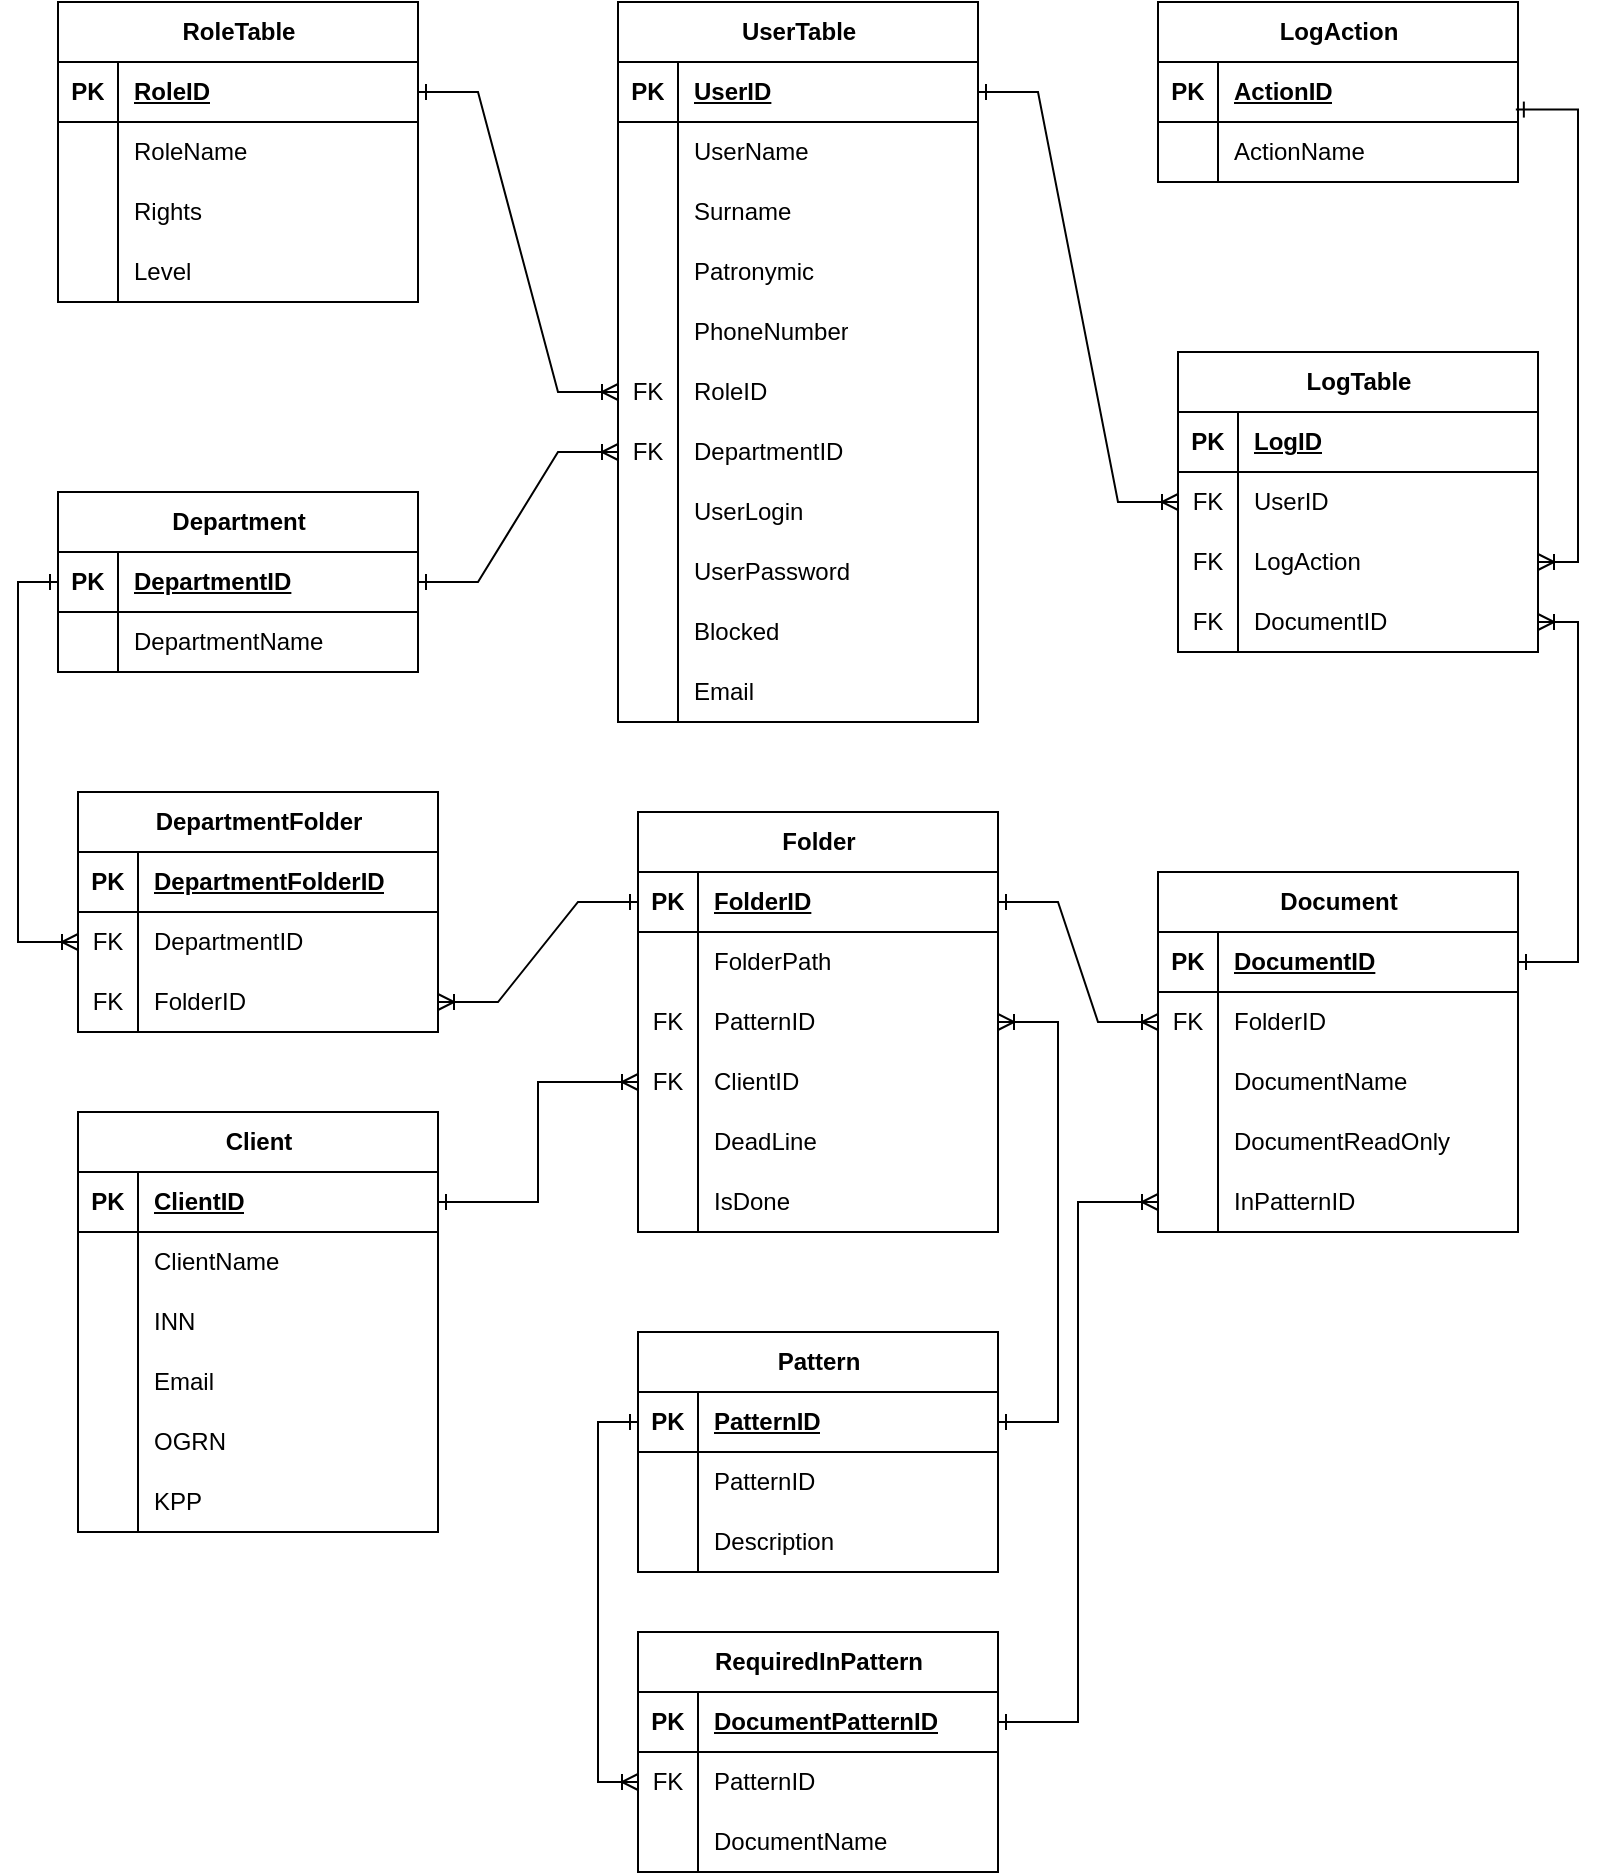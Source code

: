 <mxfile version="27.1.3">
  <diagram id="R2lEEEUBdFMjLlhIrx00" name="Page-1">
    <mxGraphModel dx="1426" dy="751" grid="1" gridSize="10" guides="1" tooltips="1" connect="1" arrows="1" fold="1" page="1" pageScale="1" pageWidth="850" pageHeight="1100" math="0" shadow="0" extFonts="Permanent Marker^https://fonts.googleapis.com/css?family=Permanent+Marker">
      <root>
        <mxCell id="0" />
        <mxCell id="1" parent="0" />
        <mxCell id="W2FB_VLiTcJTFJ5X6E1n-1" value="Client" style="shape=table;startSize=30;container=1;collapsible=1;childLayout=tableLayout;fixedRows=1;rowLines=0;fontStyle=1;align=center;resizeLast=1;html=1;" parent="1" vertex="1">
          <mxGeometry x="60" y="700" width="180" height="210" as="geometry" />
        </mxCell>
        <mxCell id="W2FB_VLiTcJTFJ5X6E1n-2" value="" style="shape=tableRow;horizontal=0;startSize=0;swimlaneHead=0;swimlaneBody=0;fillColor=none;collapsible=0;dropTarget=0;points=[[0,0.5],[1,0.5]];portConstraint=eastwest;top=0;left=0;right=0;bottom=1;" parent="W2FB_VLiTcJTFJ5X6E1n-1" vertex="1">
          <mxGeometry y="30" width="180" height="30" as="geometry" />
        </mxCell>
        <mxCell id="W2FB_VLiTcJTFJ5X6E1n-3" value="PK" style="shape=partialRectangle;connectable=0;fillColor=none;top=0;left=0;bottom=0;right=0;fontStyle=1;overflow=hidden;whiteSpace=wrap;html=1;" parent="W2FB_VLiTcJTFJ5X6E1n-2" vertex="1">
          <mxGeometry width="30" height="30" as="geometry">
            <mxRectangle width="30" height="30" as="alternateBounds" />
          </mxGeometry>
        </mxCell>
        <mxCell id="W2FB_VLiTcJTFJ5X6E1n-4" value="ClientID" style="shape=partialRectangle;connectable=0;fillColor=none;top=0;left=0;bottom=0;right=0;align=left;spacingLeft=6;fontStyle=5;overflow=hidden;whiteSpace=wrap;html=1;" parent="W2FB_VLiTcJTFJ5X6E1n-2" vertex="1">
          <mxGeometry x="30" width="150" height="30" as="geometry">
            <mxRectangle width="150" height="30" as="alternateBounds" />
          </mxGeometry>
        </mxCell>
        <mxCell id="W2FB_VLiTcJTFJ5X6E1n-5" value="" style="shape=tableRow;horizontal=0;startSize=0;swimlaneHead=0;swimlaneBody=0;fillColor=none;collapsible=0;dropTarget=0;points=[[0,0.5],[1,0.5]];portConstraint=eastwest;top=0;left=0;right=0;bottom=0;" parent="W2FB_VLiTcJTFJ5X6E1n-1" vertex="1">
          <mxGeometry y="60" width="180" height="30" as="geometry" />
        </mxCell>
        <mxCell id="W2FB_VLiTcJTFJ5X6E1n-6" value="" style="shape=partialRectangle;connectable=0;fillColor=none;top=0;left=0;bottom=0;right=0;editable=1;overflow=hidden;whiteSpace=wrap;html=1;" parent="W2FB_VLiTcJTFJ5X6E1n-5" vertex="1">
          <mxGeometry width="30" height="30" as="geometry">
            <mxRectangle width="30" height="30" as="alternateBounds" />
          </mxGeometry>
        </mxCell>
        <mxCell id="W2FB_VLiTcJTFJ5X6E1n-7" value="ClientName" style="shape=partialRectangle;connectable=0;fillColor=none;top=0;left=0;bottom=0;right=0;align=left;spacingLeft=6;overflow=hidden;whiteSpace=wrap;html=1;" parent="W2FB_VLiTcJTFJ5X6E1n-5" vertex="1">
          <mxGeometry x="30" width="150" height="30" as="geometry">
            <mxRectangle width="150" height="30" as="alternateBounds" />
          </mxGeometry>
        </mxCell>
        <mxCell id="W2FB_VLiTcJTFJ5X6E1n-8" value="" style="shape=tableRow;horizontal=0;startSize=0;swimlaneHead=0;swimlaneBody=0;fillColor=none;collapsible=0;dropTarget=0;points=[[0,0.5],[1,0.5]];portConstraint=eastwest;top=0;left=0;right=0;bottom=0;" parent="W2FB_VLiTcJTFJ5X6E1n-1" vertex="1">
          <mxGeometry y="90" width="180" height="30" as="geometry" />
        </mxCell>
        <mxCell id="W2FB_VLiTcJTFJ5X6E1n-9" value="" style="shape=partialRectangle;connectable=0;fillColor=none;top=0;left=0;bottom=0;right=0;editable=1;overflow=hidden;whiteSpace=wrap;html=1;" parent="W2FB_VLiTcJTFJ5X6E1n-8" vertex="1">
          <mxGeometry width="30" height="30" as="geometry">
            <mxRectangle width="30" height="30" as="alternateBounds" />
          </mxGeometry>
        </mxCell>
        <mxCell id="W2FB_VLiTcJTFJ5X6E1n-10" value="INN" style="shape=partialRectangle;connectable=0;fillColor=none;top=0;left=0;bottom=0;right=0;align=left;spacingLeft=6;overflow=hidden;whiteSpace=wrap;html=1;" parent="W2FB_VLiTcJTFJ5X6E1n-8" vertex="1">
          <mxGeometry x="30" width="150" height="30" as="geometry">
            <mxRectangle width="150" height="30" as="alternateBounds" />
          </mxGeometry>
        </mxCell>
        <mxCell id="W2FB_VLiTcJTFJ5X6E1n-11" value="" style="shape=tableRow;horizontal=0;startSize=0;swimlaneHead=0;swimlaneBody=0;fillColor=none;collapsible=0;dropTarget=0;points=[[0,0.5],[1,0.5]];portConstraint=eastwest;top=0;left=0;right=0;bottom=0;" parent="W2FB_VLiTcJTFJ5X6E1n-1" vertex="1">
          <mxGeometry y="120" width="180" height="30" as="geometry" />
        </mxCell>
        <mxCell id="W2FB_VLiTcJTFJ5X6E1n-12" value="" style="shape=partialRectangle;connectable=0;fillColor=none;top=0;left=0;bottom=0;right=0;editable=1;overflow=hidden;whiteSpace=wrap;html=1;" parent="W2FB_VLiTcJTFJ5X6E1n-11" vertex="1">
          <mxGeometry width="30" height="30" as="geometry">
            <mxRectangle width="30" height="30" as="alternateBounds" />
          </mxGeometry>
        </mxCell>
        <mxCell id="W2FB_VLiTcJTFJ5X6E1n-13" value="Email" style="shape=partialRectangle;connectable=0;fillColor=none;top=0;left=0;bottom=0;right=0;align=left;spacingLeft=6;overflow=hidden;whiteSpace=wrap;html=1;" parent="W2FB_VLiTcJTFJ5X6E1n-11" vertex="1">
          <mxGeometry x="30" width="150" height="30" as="geometry">
            <mxRectangle width="150" height="30" as="alternateBounds" />
          </mxGeometry>
        </mxCell>
        <mxCell id="W2FB_VLiTcJTFJ5X6E1n-147" style="shape=tableRow;horizontal=0;startSize=0;swimlaneHead=0;swimlaneBody=0;fillColor=none;collapsible=0;dropTarget=0;points=[[0,0.5],[1,0.5]];portConstraint=eastwest;top=0;left=0;right=0;bottom=0;" parent="W2FB_VLiTcJTFJ5X6E1n-1" vertex="1">
          <mxGeometry y="150" width="180" height="30" as="geometry" />
        </mxCell>
        <mxCell id="W2FB_VLiTcJTFJ5X6E1n-148" style="shape=partialRectangle;connectable=0;fillColor=none;top=0;left=0;bottom=0;right=0;editable=1;overflow=hidden;whiteSpace=wrap;html=1;" parent="W2FB_VLiTcJTFJ5X6E1n-147" vertex="1">
          <mxGeometry width="30" height="30" as="geometry">
            <mxRectangle width="30" height="30" as="alternateBounds" />
          </mxGeometry>
        </mxCell>
        <mxCell id="W2FB_VLiTcJTFJ5X6E1n-149" value="OGRN" style="shape=partialRectangle;connectable=0;fillColor=none;top=0;left=0;bottom=0;right=0;align=left;spacingLeft=6;overflow=hidden;whiteSpace=wrap;html=1;" parent="W2FB_VLiTcJTFJ5X6E1n-147" vertex="1">
          <mxGeometry x="30" width="150" height="30" as="geometry">
            <mxRectangle width="150" height="30" as="alternateBounds" />
          </mxGeometry>
        </mxCell>
        <mxCell id="W2FB_VLiTcJTFJ5X6E1n-150" style="shape=tableRow;horizontal=0;startSize=0;swimlaneHead=0;swimlaneBody=0;fillColor=none;collapsible=0;dropTarget=0;points=[[0,0.5],[1,0.5]];portConstraint=eastwest;top=0;left=0;right=0;bottom=0;" parent="W2FB_VLiTcJTFJ5X6E1n-1" vertex="1">
          <mxGeometry y="180" width="180" height="30" as="geometry" />
        </mxCell>
        <mxCell id="W2FB_VLiTcJTFJ5X6E1n-151" style="shape=partialRectangle;connectable=0;fillColor=none;top=0;left=0;bottom=0;right=0;editable=1;overflow=hidden;whiteSpace=wrap;html=1;" parent="W2FB_VLiTcJTFJ5X6E1n-150" vertex="1">
          <mxGeometry width="30" height="30" as="geometry">
            <mxRectangle width="30" height="30" as="alternateBounds" />
          </mxGeometry>
        </mxCell>
        <mxCell id="W2FB_VLiTcJTFJ5X6E1n-152" value="KPP" style="shape=partialRectangle;connectable=0;fillColor=none;top=0;left=0;bottom=0;right=0;align=left;spacingLeft=6;overflow=hidden;whiteSpace=wrap;html=1;" parent="W2FB_VLiTcJTFJ5X6E1n-150" vertex="1">
          <mxGeometry x="30" width="150" height="30" as="geometry">
            <mxRectangle width="150" height="30" as="alternateBounds" />
          </mxGeometry>
        </mxCell>
        <mxCell id="W2FB_VLiTcJTFJ5X6E1n-14" value="UserTable" style="shape=table;startSize=30;container=1;collapsible=1;childLayout=tableLayout;fixedRows=1;rowLines=0;fontStyle=1;align=center;resizeLast=1;html=1;" parent="1" vertex="1">
          <mxGeometry x="330" y="145" width="180" height="360" as="geometry" />
        </mxCell>
        <mxCell id="W2FB_VLiTcJTFJ5X6E1n-15" value="" style="shape=tableRow;horizontal=0;startSize=0;swimlaneHead=0;swimlaneBody=0;fillColor=none;collapsible=0;dropTarget=0;points=[[0,0.5],[1,0.5]];portConstraint=eastwest;top=0;left=0;right=0;bottom=1;" parent="W2FB_VLiTcJTFJ5X6E1n-14" vertex="1">
          <mxGeometry y="30" width="180" height="30" as="geometry" />
        </mxCell>
        <mxCell id="W2FB_VLiTcJTFJ5X6E1n-16" value="PK" style="shape=partialRectangle;connectable=0;fillColor=none;top=0;left=0;bottom=0;right=0;fontStyle=1;overflow=hidden;whiteSpace=wrap;html=1;" parent="W2FB_VLiTcJTFJ5X6E1n-15" vertex="1">
          <mxGeometry width="30" height="30" as="geometry">
            <mxRectangle width="30" height="30" as="alternateBounds" />
          </mxGeometry>
        </mxCell>
        <mxCell id="W2FB_VLiTcJTFJ5X6E1n-17" value="UserID" style="shape=partialRectangle;connectable=0;fillColor=none;top=0;left=0;bottom=0;right=0;align=left;spacingLeft=6;fontStyle=5;overflow=hidden;whiteSpace=wrap;html=1;" parent="W2FB_VLiTcJTFJ5X6E1n-15" vertex="1">
          <mxGeometry x="30" width="150" height="30" as="geometry">
            <mxRectangle width="150" height="30" as="alternateBounds" />
          </mxGeometry>
        </mxCell>
        <mxCell id="W2FB_VLiTcJTFJ5X6E1n-18" value="" style="shape=tableRow;horizontal=0;startSize=0;swimlaneHead=0;swimlaneBody=0;fillColor=none;collapsible=0;dropTarget=0;points=[[0,0.5],[1,0.5]];portConstraint=eastwest;top=0;left=0;right=0;bottom=0;" parent="W2FB_VLiTcJTFJ5X6E1n-14" vertex="1">
          <mxGeometry y="60" width="180" height="30" as="geometry" />
        </mxCell>
        <mxCell id="W2FB_VLiTcJTFJ5X6E1n-19" value="" style="shape=partialRectangle;connectable=0;fillColor=none;top=0;left=0;bottom=0;right=0;editable=1;overflow=hidden;whiteSpace=wrap;html=1;" parent="W2FB_VLiTcJTFJ5X6E1n-18" vertex="1">
          <mxGeometry width="30" height="30" as="geometry">
            <mxRectangle width="30" height="30" as="alternateBounds" />
          </mxGeometry>
        </mxCell>
        <mxCell id="W2FB_VLiTcJTFJ5X6E1n-20" value="UserName" style="shape=partialRectangle;connectable=0;fillColor=none;top=0;left=0;bottom=0;right=0;align=left;spacingLeft=6;overflow=hidden;whiteSpace=wrap;html=1;" parent="W2FB_VLiTcJTFJ5X6E1n-18" vertex="1">
          <mxGeometry x="30" width="150" height="30" as="geometry">
            <mxRectangle width="150" height="30" as="alternateBounds" />
          </mxGeometry>
        </mxCell>
        <mxCell id="W2FB_VLiTcJTFJ5X6E1n-21" value="" style="shape=tableRow;horizontal=0;startSize=0;swimlaneHead=0;swimlaneBody=0;fillColor=none;collapsible=0;dropTarget=0;points=[[0,0.5],[1,0.5]];portConstraint=eastwest;top=0;left=0;right=0;bottom=0;" parent="W2FB_VLiTcJTFJ5X6E1n-14" vertex="1">
          <mxGeometry y="90" width="180" height="30" as="geometry" />
        </mxCell>
        <mxCell id="W2FB_VLiTcJTFJ5X6E1n-22" value="" style="shape=partialRectangle;connectable=0;fillColor=none;top=0;left=0;bottom=0;right=0;editable=1;overflow=hidden;whiteSpace=wrap;html=1;" parent="W2FB_VLiTcJTFJ5X6E1n-21" vertex="1">
          <mxGeometry width="30" height="30" as="geometry">
            <mxRectangle width="30" height="30" as="alternateBounds" />
          </mxGeometry>
        </mxCell>
        <mxCell id="W2FB_VLiTcJTFJ5X6E1n-23" value="Surname" style="shape=partialRectangle;connectable=0;fillColor=none;top=0;left=0;bottom=0;right=0;align=left;spacingLeft=6;overflow=hidden;whiteSpace=wrap;html=1;" parent="W2FB_VLiTcJTFJ5X6E1n-21" vertex="1">
          <mxGeometry x="30" width="150" height="30" as="geometry">
            <mxRectangle width="150" height="30" as="alternateBounds" />
          </mxGeometry>
        </mxCell>
        <mxCell id="W2FB_VLiTcJTFJ5X6E1n-24" value="" style="shape=tableRow;horizontal=0;startSize=0;swimlaneHead=0;swimlaneBody=0;fillColor=none;collapsible=0;dropTarget=0;points=[[0,0.5],[1,0.5]];portConstraint=eastwest;top=0;left=0;right=0;bottom=0;" parent="W2FB_VLiTcJTFJ5X6E1n-14" vertex="1">
          <mxGeometry y="120" width="180" height="30" as="geometry" />
        </mxCell>
        <mxCell id="W2FB_VLiTcJTFJ5X6E1n-25" value="" style="shape=partialRectangle;connectable=0;fillColor=none;top=0;left=0;bottom=0;right=0;editable=1;overflow=hidden;whiteSpace=wrap;html=1;" parent="W2FB_VLiTcJTFJ5X6E1n-24" vertex="1">
          <mxGeometry width="30" height="30" as="geometry">
            <mxRectangle width="30" height="30" as="alternateBounds" />
          </mxGeometry>
        </mxCell>
        <mxCell id="W2FB_VLiTcJTFJ5X6E1n-26" value="Patronymic" style="shape=partialRectangle;connectable=0;fillColor=none;top=0;left=0;bottom=0;right=0;align=left;spacingLeft=6;overflow=hidden;whiteSpace=wrap;html=1;" parent="W2FB_VLiTcJTFJ5X6E1n-24" vertex="1">
          <mxGeometry x="30" width="150" height="30" as="geometry">
            <mxRectangle width="150" height="30" as="alternateBounds" />
          </mxGeometry>
        </mxCell>
        <mxCell id="W2FB_VLiTcJTFJ5X6E1n-153" style="shape=tableRow;horizontal=0;startSize=0;swimlaneHead=0;swimlaneBody=0;fillColor=none;collapsible=0;dropTarget=0;points=[[0,0.5],[1,0.5]];portConstraint=eastwest;top=0;left=0;right=0;bottom=0;" parent="W2FB_VLiTcJTFJ5X6E1n-14" vertex="1">
          <mxGeometry y="150" width="180" height="30" as="geometry" />
        </mxCell>
        <mxCell id="W2FB_VLiTcJTFJ5X6E1n-154" style="shape=partialRectangle;connectable=0;fillColor=none;top=0;left=0;bottom=0;right=0;editable=1;overflow=hidden;whiteSpace=wrap;html=1;" parent="W2FB_VLiTcJTFJ5X6E1n-153" vertex="1">
          <mxGeometry width="30" height="30" as="geometry">
            <mxRectangle width="30" height="30" as="alternateBounds" />
          </mxGeometry>
        </mxCell>
        <mxCell id="W2FB_VLiTcJTFJ5X6E1n-155" value="PhoneNumber" style="shape=partialRectangle;connectable=0;fillColor=none;top=0;left=0;bottom=0;right=0;align=left;spacingLeft=6;overflow=hidden;whiteSpace=wrap;html=1;" parent="W2FB_VLiTcJTFJ5X6E1n-153" vertex="1">
          <mxGeometry x="30" width="150" height="30" as="geometry">
            <mxRectangle width="150" height="30" as="alternateBounds" />
          </mxGeometry>
        </mxCell>
        <mxCell id="W2FB_VLiTcJTFJ5X6E1n-156" style="shape=tableRow;horizontal=0;startSize=0;swimlaneHead=0;swimlaneBody=0;fillColor=none;collapsible=0;dropTarget=0;points=[[0,0.5],[1,0.5]];portConstraint=eastwest;top=0;left=0;right=0;bottom=0;" parent="W2FB_VLiTcJTFJ5X6E1n-14" vertex="1">
          <mxGeometry y="180" width="180" height="30" as="geometry" />
        </mxCell>
        <mxCell id="W2FB_VLiTcJTFJ5X6E1n-157" value="FK" style="shape=partialRectangle;connectable=0;fillColor=none;top=0;left=0;bottom=0;right=0;editable=1;overflow=hidden;whiteSpace=wrap;html=1;" parent="W2FB_VLiTcJTFJ5X6E1n-156" vertex="1">
          <mxGeometry width="30" height="30" as="geometry">
            <mxRectangle width="30" height="30" as="alternateBounds" />
          </mxGeometry>
        </mxCell>
        <mxCell id="W2FB_VLiTcJTFJ5X6E1n-158" value="RoleID" style="shape=partialRectangle;connectable=0;fillColor=none;top=0;left=0;bottom=0;right=0;align=left;spacingLeft=6;overflow=hidden;whiteSpace=wrap;html=1;" parent="W2FB_VLiTcJTFJ5X6E1n-156" vertex="1">
          <mxGeometry x="30" width="150" height="30" as="geometry">
            <mxRectangle width="150" height="30" as="alternateBounds" />
          </mxGeometry>
        </mxCell>
        <mxCell id="W2FB_VLiTcJTFJ5X6E1n-159" style="shape=tableRow;horizontal=0;startSize=0;swimlaneHead=0;swimlaneBody=0;fillColor=none;collapsible=0;dropTarget=0;points=[[0,0.5],[1,0.5]];portConstraint=eastwest;top=0;left=0;right=0;bottom=0;" parent="W2FB_VLiTcJTFJ5X6E1n-14" vertex="1">
          <mxGeometry y="210" width="180" height="30" as="geometry" />
        </mxCell>
        <mxCell id="W2FB_VLiTcJTFJ5X6E1n-160" value="FK" style="shape=partialRectangle;connectable=0;fillColor=none;top=0;left=0;bottom=0;right=0;editable=1;overflow=hidden;whiteSpace=wrap;html=1;" parent="W2FB_VLiTcJTFJ5X6E1n-159" vertex="1">
          <mxGeometry width="30" height="30" as="geometry">
            <mxRectangle width="30" height="30" as="alternateBounds" />
          </mxGeometry>
        </mxCell>
        <mxCell id="W2FB_VLiTcJTFJ5X6E1n-161" value="DepartmentID" style="shape=partialRectangle;connectable=0;fillColor=none;top=0;left=0;bottom=0;right=0;align=left;spacingLeft=6;overflow=hidden;whiteSpace=wrap;html=1;" parent="W2FB_VLiTcJTFJ5X6E1n-159" vertex="1">
          <mxGeometry x="30" width="150" height="30" as="geometry">
            <mxRectangle width="150" height="30" as="alternateBounds" />
          </mxGeometry>
        </mxCell>
        <mxCell id="W2FB_VLiTcJTFJ5X6E1n-162" style="shape=tableRow;horizontal=0;startSize=0;swimlaneHead=0;swimlaneBody=0;fillColor=none;collapsible=0;dropTarget=0;points=[[0,0.5],[1,0.5]];portConstraint=eastwest;top=0;left=0;right=0;bottom=0;" parent="W2FB_VLiTcJTFJ5X6E1n-14" vertex="1">
          <mxGeometry y="240" width="180" height="30" as="geometry" />
        </mxCell>
        <mxCell id="W2FB_VLiTcJTFJ5X6E1n-163" style="shape=partialRectangle;connectable=0;fillColor=none;top=0;left=0;bottom=0;right=0;editable=1;overflow=hidden;whiteSpace=wrap;html=1;" parent="W2FB_VLiTcJTFJ5X6E1n-162" vertex="1">
          <mxGeometry width="30" height="30" as="geometry">
            <mxRectangle width="30" height="30" as="alternateBounds" />
          </mxGeometry>
        </mxCell>
        <mxCell id="W2FB_VLiTcJTFJ5X6E1n-164" value="UserLogin" style="shape=partialRectangle;connectable=0;fillColor=none;top=0;left=0;bottom=0;right=0;align=left;spacingLeft=6;overflow=hidden;whiteSpace=wrap;html=1;" parent="W2FB_VLiTcJTFJ5X6E1n-162" vertex="1">
          <mxGeometry x="30" width="150" height="30" as="geometry">
            <mxRectangle width="150" height="30" as="alternateBounds" />
          </mxGeometry>
        </mxCell>
        <mxCell id="W2FB_VLiTcJTFJ5X6E1n-165" style="shape=tableRow;horizontal=0;startSize=0;swimlaneHead=0;swimlaneBody=0;fillColor=none;collapsible=0;dropTarget=0;points=[[0,0.5],[1,0.5]];portConstraint=eastwest;top=0;left=0;right=0;bottom=0;" parent="W2FB_VLiTcJTFJ5X6E1n-14" vertex="1">
          <mxGeometry y="270" width="180" height="30" as="geometry" />
        </mxCell>
        <mxCell id="W2FB_VLiTcJTFJ5X6E1n-166" style="shape=partialRectangle;connectable=0;fillColor=none;top=0;left=0;bottom=0;right=0;editable=1;overflow=hidden;whiteSpace=wrap;html=1;" parent="W2FB_VLiTcJTFJ5X6E1n-165" vertex="1">
          <mxGeometry width="30" height="30" as="geometry">
            <mxRectangle width="30" height="30" as="alternateBounds" />
          </mxGeometry>
        </mxCell>
        <mxCell id="W2FB_VLiTcJTFJ5X6E1n-167" value="UserPassword" style="shape=partialRectangle;connectable=0;fillColor=none;top=0;left=0;bottom=0;right=0;align=left;spacingLeft=6;overflow=hidden;whiteSpace=wrap;html=1;" parent="W2FB_VLiTcJTFJ5X6E1n-165" vertex="1">
          <mxGeometry x="30" width="150" height="30" as="geometry">
            <mxRectangle width="150" height="30" as="alternateBounds" />
          </mxGeometry>
        </mxCell>
        <mxCell id="W2FB_VLiTcJTFJ5X6E1n-168" style="shape=tableRow;horizontal=0;startSize=0;swimlaneHead=0;swimlaneBody=0;fillColor=none;collapsible=0;dropTarget=0;points=[[0,0.5],[1,0.5]];portConstraint=eastwest;top=0;left=0;right=0;bottom=0;" parent="W2FB_VLiTcJTFJ5X6E1n-14" vertex="1">
          <mxGeometry y="300" width="180" height="30" as="geometry" />
        </mxCell>
        <mxCell id="W2FB_VLiTcJTFJ5X6E1n-169" style="shape=partialRectangle;connectable=0;fillColor=none;top=0;left=0;bottom=0;right=0;editable=1;overflow=hidden;whiteSpace=wrap;html=1;" parent="W2FB_VLiTcJTFJ5X6E1n-168" vertex="1">
          <mxGeometry width="30" height="30" as="geometry">
            <mxRectangle width="30" height="30" as="alternateBounds" />
          </mxGeometry>
        </mxCell>
        <mxCell id="W2FB_VLiTcJTFJ5X6E1n-170" value="Blocked" style="shape=partialRectangle;connectable=0;fillColor=none;top=0;left=0;bottom=0;right=0;align=left;spacingLeft=6;overflow=hidden;whiteSpace=wrap;html=1;" parent="W2FB_VLiTcJTFJ5X6E1n-168" vertex="1">
          <mxGeometry x="30" width="150" height="30" as="geometry">
            <mxRectangle width="150" height="30" as="alternateBounds" />
          </mxGeometry>
        </mxCell>
        <mxCell id="W2FB_VLiTcJTFJ5X6E1n-171" style="shape=tableRow;horizontal=0;startSize=0;swimlaneHead=0;swimlaneBody=0;fillColor=none;collapsible=0;dropTarget=0;points=[[0,0.5],[1,0.5]];portConstraint=eastwest;top=0;left=0;right=0;bottom=0;" parent="W2FB_VLiTcJTFJ5X6E1n-14" vertex="1">
          <mxGeometry y="330" width="180" height="30" as="geometry" />
        </mxCell>
        <mxCell id="W2FB_VLiTcJTFJ5X6E1n-172" style="shape=partialRectangle;connectable=0;fillColor=none;top=0;left=0;bottom=0;right=0;editable=1;overflow=hidden;whiteSpace=wrap;html=1;" parent="W2FB_VLiTcJTFJ5X6E1n-171" vertex="1">
          <mxGeometry width="30" height="30" as="geometry">
            <mxRectangle width="30" height="30" as="alternateBounds" />
          </mxGeometry>
        </mxCell>
        <mxCell id="W2FB_VLiTcJTFJ5X6E1n-173" value="Email" style="shape=partialRectangle;connectable=0;fillColor=none;top=0;left=0;bottom=0;right=0;align=left;spacingLeft=6;overflow=hidden;whiteSpace=wrap;html=1;" parent="W2FB_VLiTcJTFJ5X6E1n-171" vertex="1">
          <mxGeometry x="30" width="150" height="30" as="geometry">
            <mxRectangle width="150" height="30" as="alternateBounds" />
          </mxGeometry>
        </mxCell>
        <mxCell id="W2FB_VLiTcJTFJ5X6E1n-27" value="RoleTable" style="shape=table;startSize=30;container=1;collapsible=1;childLayout=tableLayout;fixedRows=1;rowLines=0;fontStyle=1;align=center;resizeLast=1;html=1;" parent="1" vertex="1">
          <mxGeometry x="50" y="145" width="180" height="150" as="geometry" />
        </mxCell>
        <mxCell id="W2FB_VLiTcJTFJ5X6E1n-28" value="" style="shape=tableRow;horizontal=0;startSize=0;swimlaneHead=0;swimlaneBody=0;fillColor=none;collapsible=0;dropTarget=0;points=[[0,0.5],[1,0.5]];portConstraint=eastwest;top=0;left=0;right=0;bottom=1;" parent="W2FB_VLiTcJTFJ5X6E1n-27" vertex="1">
          <mxGeometry y="30" width="180" height="30" as="geometry" />
        </mxCell>
        <mxCell id="W2FB_VLiTcJTFJ5X6E1n-29" value="PK" style="shape=partialRectangle;connectable=0;fillColor=none;top=0;left=0;bottom=0;right=0;fontStyle=1;overflow=hidden;whiteSpace=wrap;html=1;" parent="W2FB_VLiTcJTFJ5X6E1n-28" vertex="1">
          <mxGeometry width="30" height="30" as="geometry">
            <mxRectangle width="30" height="30" as="alternateBounds" />
          </mxGeometry>
        </mxCell>
        <mxCell id="W2FB_VLiTcJTFJ5X6E1n-30" value="RoleID" style="shape=partialRectangle;connectable=0;fillColor=none;top=0;left=0;bottom=0;right=0;align=left;spacingLeft=6;fontStyle=5;overflow=hidden;whiteSpace=wrap;html=1;" parent="W2FB_VLiTcJTFJ5X6E1n-28" vertex="1">
          <mxGeometry x="30" width="150" height="30" as="geometry">
            <mxRectangle width="150" height="30" as="alternateBounds" />
          </mxGeometry>
        </mxCell>
        <mxCell id="W2FB_VLiTcJTFJ5X6E1n-31" value="" style="shape=tableRow;horizontal=0;startSize=0;swimlaneHead=0;swimlaneBody=0;fillColor=none;collapsible=0;dropTarget=0;points=[[0,0.5],[1,0.5]];portConstraint=eastwest;top=0;left=0;right=0;bottom=0;" parent="W2FB_VLiTcJTFJ5X6E1n-27" vertex="1">
          <mxGeometry y="60" width="180" height="30" as="geometry" />
        </mxCell>
        <mxCell id="W2FB_VLiTcJTFJ5X6E1n-32" value="" style="shape=partialRectangle;connectable=0;fillColor=none;top=0;left=0;bottom=0;right=0;editable=1;overflow=hidden;whiteSpace=wrap;html=1;" parent="W2FB_VLiTcJTFJ5X6E1n-31" vertex="1">
          <mxGeometry width="30" height="30" as="geometry">
            <mxRectangle width="30" height="30" as="alternateBounds" />
          </mxGeometry>
        </mxCell>
        <mxCell id="W2FB_VLiTcJTFJ5X6E1n-33" value="RoleName" style="shape=partialRectangle;connectable=0;fillColor=none;top=0;left=0;bottom=0;right=0;align=left;spacingLeft=6;overflow=hidden;whiteSpace=wrap;html=1;" parent="W2FB_VLiTcJTFJ5X6E1n-31" vertex="1">
          <mxGeometry x="30" width="150" height="30" as="geometry">
            <mxRectangle width="150" height="30" as="alternateBounds" />
          </mxGeometry>
        </mxCell>
        <mxCell id="W2FB_VLiTcJTFJ5X6E1n-34" value="" style="shape=tableRow;horizontal=0;startSize=0;swimlaneHead=0;swimlaneBody=0;fillColor=none;collapsible=0;dropTarget=0;points=[[0,0.5],[1,0.5]];portConstraint=eastwest;top=0;left=0;right=0;bottom=0;" parent="W2FB_VLiTcJTFJ5X6E1n-27" vertex="1">
          <mxGeometry y="90" width="180" height="30" as="geometry" />
        </mxCell>
        <mxCell id="W2FB_VLiTcJTFJ5X6E1n-35" value="" style="shape=partialRectangle;connectable=0;fillColor=none;top=0;left=0;bottom=0;right=0;editable=1;overflow=hidden;whiteSpace=wrap;html=1;" parent="W2FB_VLiTcJTFJ5X6E1n-34" vertex="1">
          <mxGeometry width="30" height="30" as="geometry">
            <mxRectangle width="30" height="30" as="alternateBounds" />
          </mxGeometry>
        </mxCell>
        <mxCell id="W2FB_VLiTcJTFJ5X6E1n-36" value="Rights" style="shape=partialRectangle;connectable=0;fillColor=none;top=0;left=0;bottom=0;right=0;align=left;spacingLeft=6;overflow=hidden;whiteSpace=wrap;html=1;" parent="W2FB_VLiTcJTFJ5X6E1n-34" vertex="1">
          <mxGeometry x="30" width="150" height="30" as="geometry">
            <mxRectangle width="150" height="30" as="alternateBounds" />
          </mxGeometry>
        </mxCell>
        <mxCell id="W2FB_VLiTcJTFJ5X6E1n-37" value="" style="shape=tableRow;horizontal=0;startSize=0;swimlaneHead=0;swimlaneBody=0;fillColor=none;collapsible=0;dropTarget=0;points=[[0,0.5],[1,0.5]];portConstraint=eastwest;top=0;left=0;right=0;bottom=0;" parent="W2FB_VLiTcJTFJ5X6E1n-27" vertex="1">
          <mxGeometry y="120" width="180" height="30" as="geometry" />
        </mxCell>
        <mxCell id="W2FB_VLiTcJTFJ5X6E1n-38" value="" style="shape=partialRectangle;connectable=0;fillColor=none;top=0;left=0;bottom=0;right=0;editable=1;overflow=hidden;whiteSpace=wrap;html=1;" parent="W2FB_VLiTcJTFJ5X6E1n-37" vertex="1">
          <mxGeometry width="30" height="30" as="geometry">
            <mxRectangle width="30" height="30" as="alternateBounds" />
          </mxGeometry>
        </mxCell>
        <mxCell id="W2FB_VLiTcJTFJ5X6E1n-39" value="Level" style="shape=partialRectangle;connectable=0;fillColor=none;top=0;left=0;bottom=0;right=0;align=left;spacingLeft=6;overflow=hidden;whiteSpace=wrap;html=1;" parent="W2FB_VLiTcJTFJ5X6E1n-37" vertex="1">
          <mxGeometry x="30" width="150" height="30" as="geometry">
            <mxRectangle width="150" height="30" as="alternateBounds" />
          </mxGeometry>
        </mxCell>
        <mxCell id="W2FB_VLiTcJTFJ5X6E1n-40" value="Document" style="shape=table;startSize=30;container=1;collapsible=1;childLayout=tableLayout;fixedRows=1;rowLines=0;fontStyle=1;align=center;resizeLast=1;html=1;" parent="1" vertex="1">
          <mxGeometry x="600" y="580" width="180" height="180" as="geometry" />
        </mxCell>
        <mxCell id="W2FB_VLiTcJTFJ5X6E1n-41" value="" style="shape=tableRow;horizontal=0;startSize=0;swimlaneHead=0;swimlaneBody=0;fillColor=none;collapsible=0;dropTarget=0;points=[[0,0.5],[1,0.5]];portConstraint=eastwest;top=0;left=0;right=0;bottom=1;" parent="W2FB_VLiTcJTFJ5X6E1n-40" vertex="1">
          <mxGeometry y="30" width="180" height="30" as="geometry" />
        </mxCell>
        <mxCell id="W2FB_VLiTcJTFJ5X6E1n-42" value="PK" style="shape=partialRectangle;connectable=0;fillColor=none;top=0;left=0;bottom=0;right=0;fontStyle=1;overflow=hidden;whiteSpace=wrap;html=1;" parent="W2FB_VLiTcJTFJ5X6E1n-41" vertex="1">
          <mxGeometry width="30" height="30" as="geometry">
            <mxRectangle width="30" height="30" as="alternateBounds" />
          </mxGeometry>
        </mxCell>
        <mxCell id="W2FB_VLiTcJTFJ5X6E1n-43" value="DocumentID" style="shape=partialRectangle;connectable=0;fillColor=none;top=0;left=0;bottom=0;right=0;align=left;spacingLeft=6;fontStyle=5;overflow=hidden;whiteSpace=wrap;html=1;" parent="W2FB_VLiTcJTFJ5X6E1n-41" vertex="1">
          <mxGeometry x="30" width="150" height="30" as="geometry">
            <mxRectangle width="150" height="30" as="alternateBounds" />
          </mxGeometry>
        </mxCell>
        <mxCell id="W2FB_VLiTcJTFJ5X6E1n-44" value="" style="shape=tableRow;horizontal=0;startSize=0;swimlaneHead=0;swimlaneBody=0;fillColor=none;collapsible=0;dropTarget=0;points=[[0,0.5],[1,0.5]];portConstraint=eastwest;top=0;left=0;right=0;bottom=0;" parent="W2FB_VLiTcJTFJ5X6E1n-40" vertex="1">
          <mxGeometry y="60" width="180" height="30" as="geometry" />
        </mxCell>
        <mxCell id="W2FB_VLiTcJTFJ5X6E1n-45" value="FK" style="shape=partialRectangle;connectable=0;fillColor=none;top=0;left=0;bottom=0;right=0;editable=1;overflow=hidden;whiteSpace=wrap;html=1;" parent="W2FB_VLiTcJTFJ5X6E1n-44" vertex="1">
          <mxGeometry width="30" height="30" as="geometry">
            <mxRectangle width="30" height="30" as="alternateBounds" />
          </mxGeometry>
        </mxCell>
        <mxCell id="W2FB_VLiTcJTFJ5X6E1n-46" value="FolderID" style="shape=partialRectangle;connectable=0;fillColor=none;top=0;left=0;bottom=0;right=0;align=left;spacingLeft=6;overflow=hidden;whiteSpace=wrap;html=1;" parent="W2FB_VLiTcJTFJ5X6E1n-44" vertex="1">
          <mxGeometry x="30" width="150" height="30" as="geometry">
            <mxRectangle width="150" height="30" as="alternateBounds" />
          </mxGeometry>
        </mxCell>
        <mxCell id="W2FB_VLiTcJTFJ5X6E1n-47" value="" style="shape=tableRow;horizontal=0;startSize=0;swimlaneHead=0;swimlaneBody=0;fillColor=none;collapsible=0;dropTarget=0;points=[[0,0.5],[1,0.5]];portConstraint=eastwest;top=0;left=0;right=0;bottom=0;" parent="W2FB_VLiTcJTFJ5X6E1n-40" vertex="1">
          <mxGeometry y="90" width="180" height="30" as="geometry" />
        </mxCell>
        <mxCell id="W2FB_VLiTcJTFJ5X6E1n-48" value="" style="shape=partialRectangle;connectable=0;fillColor=none;top=0;left=0;bottom=0;right=0;editable=1;overflow=hidden;whiteSpace=wrap;html=1;" parent="W2FB_VLiTcJTFJ5X6E1n-47" vertex="1">
          <mxGeometry width="30" height="30" as="geometry">
            <mxRectangle width="30" height="30" as="alternateBounds" />
          </mxGeometry>
        </mxCell>
        <mxCell id="W2FB_VLiTcJTFJ5X6E1n-49" value="DocumentName" style="shape=partialRectangle;connectable=0;fillColor=none;top=0;left=0;bottom=0;right=0;align=left;spacingLeft=6;overflow=hidden;whiteSpace=wrap;html=1;" parent="W2FB_VLiTcJTFJ5X6E1n-47" vertex="1">
          <mxGeometry x="30" width="150" height="30" as="geometry">
            <mxRectangle width="150" height="30" as="alternateBounds" />
          </mxGeometry>
        </mxCell>
        <mxCell id="W2FB_VLiTcJTFJ5X6E1n-177" style="shape=tableRow;horizontal=0;startSize=0;swimlaneHead=0;swimlaneBody=0;fillColor=none;collapsible=0;dropTarget=0;points=[[0,0.5],[1,0.5]];portConstraint=eastwest;top=0;left=0;right=0;bottom=0;" parent="W2FB_VLiTcJTFJ5X6E1n-40" vertex="1">
          <mxGeometry y="120" width="180" height="30" as="geometry" />
        </mxCell>
        <mxCell id="W2FB_VLiTcJTFJ5X6E1n-178" style="shape=partialRectangle;connectable=0;fillColor=none;top=0;left=0;bottom=0;right=0;editable=1;overflow=hidden;whiteSpace=wrap;html=1;" parent="W2FB_VLiTcJTFJ5X6E1n-177" vertex="1">
          <mxGeometry width="30" height="30" as="geometry">
            <mxRectangle width="30" height="30" as="alternateBounds" />
          </mxGeometry>
        </mxCell>
        <mxCell id="W2FB_VLiTcJTFJ5X6E1n-179" value="DocumentReadOnly" style="shape=partialRectangle;connectable=0;fillColor=none;top=0;left=0;bottom=0;right=0;align=left;spacingLeft=6;overflow=hidden;whiteSpace=wrap;html=1;" parent="W2FB_VLiTcJTFJ5X6E1n-177" vertex="1">
          <mxGeometry x="30" width="150" height="30" as="geometry">
            <mxRectangle width="150" height="30" as="alternateBounds" />
          </mxGeometry>
        </mxCell>
        <mxCell id="W2FB_VLiTcJTFJ5X6E1n-180" style="shape=tableRow;horizontal=0;startSize=0;swimlaneHead=0;swimlaneBody=0;fillColor=none;collapsible=0;dropTarget=0;points=[[0,0.5],[1,0.5]];portConstraint=eastwest;top=0;left=0;right=0;bottom=0;" parent="W2FB_VLiTcJTFJ5X6E1n-40" vertex="1">
          <mxGeometry y="150" width="180" height="30" as="geometry" />
        </mxCell>
        <mxCell id="W2FB_VLiTcJTFJ5X6E1n-181" style="shape=partialRectangle;connectable=0;fillColor=none;top=0;left=0;bottom=0;right=0;editable=1;overflow=hidden;whiteSpace=wrap;html=1;" parent="W2FB_VLiTcJTFJ5X6E1n-180" vertex="1">
          <mxGeometry width="30" height="30" as="geometry">
            <mxRectangle width="30" height="30" as="alternateBounds" />
          </mxGeometry>
        </mxCell>
        <mxCell id="W2FB_VLiTcJTFJ5X6E1n-182" value="InPatternID" style="shape=partialRectangle;connectable=0;fillColor=none;top=0;left=0;bottom=0;right=0;align=left;spacingLeft=6;overflow=hidden;whiteSpace=wrap;html=1;" parent="W2FB_VLiTcJTFJ5X6E1n-180" vertex="1">
          <mxGeometry x="30" width="150" height="30" as="geometry">
            <mxRectangle width="150" height="30" as="alternateBounds" />
          </mxGeometry>
        </mxCell>
        <mxCell id="W2FB_VLiTcJTFJ5X6E1n-53" value="Folder" style="shape=table;startSize=30;container=1;collapsible=1;childLayout=tableLayout;fixedRows=1;rowLines=0;fontStyle=1;align=center;resizeLast=1;html=1;" parent="1" vertex="1">
          <mxGeometry x="340" y="550" width="180" height="210" as="geometry" />
        </mxCell>
        <mxCell id="W2FB_VLiTcJTFJ5X6E1n-54" value="" style="shape=tableRow;horizontal=0;startSize=0;swimlaneHead=0;swimlaneBody=0;fillColor=none;collapsible=0;dropTarget=0;points=[[0,0.5],[1,0.5]];portConstraint=eastwest;top=0;left=0;right=0;bottom=1;" parent="W2FB_VLiTcJTFJ5X6E1n-53" vertex="1">
          <mxGeometry y="30" width="180" height="30" as="geometry" />
        </mxCell>
        <mxCell id="W2FB_VLiTcJTFJ5X6E1n-55" value="PK" style="shape=partialRectangle;connectable=0;fillColor=none;top=0;left=0;bottom=0;right=0;fontStyle=1;overflow=hidden;whiteSpace=wrap;html=1;" parent="W2FB_VLiTcJTFJ5X6E1n-54" vertex="1">
          <mxGeometry width="30" height="30" as="geometry">
            <mxRectangle width="30" height="30" as="alternateBounds" />
          </mxGeometry>
        </mxCell>
        <mxCell id="W2FB_VLiTcJTFJ5X6E1n-56" value="FolderID" style="shape=partialRectangle;connectable=0;fillColor=none;top=0;left=0;bottom=0;right=0;align=left;spacingLeft=6;fontStyle=5;overflow=hidden;whiteSpace=wrap;html=1;" parent="W2FB_VLiTcJTFJ5X6E1n-54" vertex="1">
          <mxGeometry x="30" width="150" height="30" as="geometry">
            <mxRectangle width="150" height="30" as="alternateBounds" />
          </mxGeometry>
        </mxCell>
        <mxCell id="W2FB_VLiTcJTFJ5X6E1n-57" value="" style="shape=tableRow;horizontal=0;startSize=0;swimlaneHead=0;swimlaneBody=0;fillColor=none;collapsible=0;dropTarget=0;points=[[0,0.5],[1,0.5]];portConstraint=eastwest;top=0;left=0;right=0;bottom=0;" parent="W2FB_VLiTcJTFJ5X6E1n-53" vertex="1">
          <mxGeometry y="60" width="180" height="30" as="geometry" />
        </mxCell>
        <mxCell id="W2FB_VLiTcJTFJ5X6E1n-58" value="" style="shape=partialRectangle;connectable=0;fillColor=none;top=0;left=0;bottom=0;right=0;editable=1;overflow=hidden;whiteSpace=wrap;html=1;" parent="W2FB_VLiTcJTFJ5X6E1n-57" vertex="1">
          <mxGeometry width="30" height="30" as="geometry">
            <mxRectangle width="30" height="30" as="alternateBounds" />
          </mxGeometry>
        </mxCell>
        <mxCell id="W2FB_VLiTcJTFJ5X6E1n-59" value="FolderPath" style="shape=partialRectangle;connectable=0;fillColor=none;top=0;left=0;bottom=0;right=0;align=left;spacingLeft=6;overflow=hidden;whiteSpace=wrap;html=1;" parent="W2FB_VLiTcJTFJ5X6E1n-57" vertex="1">
          <mxGeometry x="30" width="150" height="30" as="geometry">
            <mxRectangle width="150" height="30" as="alternateBounds" />
          </mxGeometry>
        </mxCell>
        <mxCell id="W2FB_VLiTcJTFJ5X6E1n-60" value="" style="shape=tableRow;horizontal=0;startSize=0;swimlaneHead=0;swimlaneBody=0;fillColor=none;collapsible=0;dropTarget=0;points=[[0,0.5],[1,0.5]];portConstraint=eastwest;top=0;left=0;right=0;bottom=0;" parent="W2FB_VLiTcJTFJ5X6E1n-53" vertex="1">
          <mxGeometry y="90" width="180" height="30" as="geometry" />
        </mxCell>
        <mxCell id="W2FB_VLiTcJTFJ5X6E1n-61" value="FK" style="shape=partialRectangle;connectable=0;fillColor=none;top=0;left=0;bottom=0;right=0;editable=1;overflow=hidden;whiteSpace=wrap;html=1;" parent="W2FB_VLiTcJTFJ5X6E1n-60" vertex="1">
          <mxGeometry width="30" height="30" as="geometry">
            <mxRectangle width="30" height="30" as="alternateBounds" />
          </mxGeometry>
        </mxCell>
        <mxCell id="W2FB_VLiTcJTFJ5X6E1n-62" value="PatternID" style="shape=partialRectangle;connectable=0;fillColor=none;top=0;left=0;bottom=0;right=0;align=left;spacingLeft=6;overflow=hidden;whiteSpace=wrap;html=1;" parent="W2FB_VLiTcJTFJ5X6E1n-60" vertex="1">
          <mxGeometry x="30" width="150" height="30" as="geometry">
            <mxRectangle width="150" height="30" as="alternateBounds" />
          </mxGeometry>
        </mxCell>
        <mxCell id="W2FB_VLiTcJTFJ5X6E1n-63" value="" style="shape=tableRow;horizontal=0;startSize=0;swimlaneHead=0;swimlaneBody=0;fillColor=none;collapsible=0;dropTarget=0;points=[[0,0.5],[1,0.5]];portConstraint=eastwest;top=0;left=0;right=0;bottom=0;" parent="W2FB_VLiTcJTFJ5X6E1n-53" vertex="1">
          <mxGeometry y="120" width="180" height="30" as="geometry" />
        </mxCell>
        <mxCell id="W2FB_VLiTcJTFJ5X6E1n-64" value="FK" style="shape=partialRectangle;connectable=0;fillColor=none;top=0;left=0;bottom=0;right=0;editable=1;overflow=hidden;whiteSpace=wrap;html=1;" parent="W2FB_VLiTcJTFJ5X6E1n-63" vertex="1">
          <mxGeometry width="30" height="30" as="geometry">
            <mxRectangle width="30" height="30" as="alternateBounds" />
          </mxGeometry>
        </mxCell>
        <mxCell id="W2FB_VLiTcJTFJ5X6E1n-65" value="ClientID" style="shape=partialRectangle;connectable=0;fillColor=none;top=0;left=0;bottom=0;right=0;align=left;spacingLeft=6;overflow=hidden;whiteSpace=wrap;html=1;" parent="W2FB_VLiTcJTFJ5X6E1n-63" vertex="1">
          <mxGeometry x="30" width="150" height="30" as="geometry">
            <mxRectangle width="150" height="30" as="alternateBounds" />
          </mxGeometry>
        </mxCell>
        <mxCell id="EHL0ZfxSV5p57uFp2ASp-2" style="shape=tableRow;horizontal=0;startSize=0;swimlaneHead=0;swimlaneBody=0;fillColor=none;collapsible=0;dropTarget=0;points=[[0,0.5],[1,0.5]];portConstraint=eastwest;top=0;left=0;right=0;bottom=0;" vertex="1" parent="W2FB_VLiTcJTFJ5X6E1n-53">
          <mxGeometry y="150" width="180" height="30" as="geometry" />
        </mxCell>
        <mxCell id="EHL0ZfxSV5p57uFp2ASp-3" style="shape=partialRectangle;connectable=0;fillColor=none;top=0;left=0;bottom=0;right=0;editable=1;overflow=hidden;whiteSpace=wrap;html=1;" vertex="1" parent="EHL0ZfxSV5p57uFp2ASp-2">
          <mxGeometry width="30" height="30" as="geometry">
            <mxRectangle width="30" height="30" as="alternateBounds" />
          </mxGeometry>
        </mxCell>
        <mxCell id="EHL0ZfxSV5p57uFp2ASp-4" value="DeadLine" style="shape=partialRectangle;connectable=0;fillColor=none;top=0;left=0;bottom=0;right=0;align=left;spacingLeft=6;overflow=hidden;whiteSpace=wrap;html=1;" vertex="1" parent="EHL0ZfxSV5p57uFp2ASp-2">
          <mxGeometry x="30" width="150" height="30" as="geometry">
            <mxRectangle width="150" height="30" as="alternateBounds" />
          </mxGeometry>
        </mxCell>
        <mxCell id="EHL0ZfxSV5p57uFp2ASp-8" style="shape=tableRow;horizontal=0;startSize=0;swimlaneHead=0;swimlaneBody=0;fillColor=none;collapsible=0;dropTarget=0;points=[[0,0.5],[1,0.5]];portConstraint=eastwest;top=0;left=0;right=0;bottom=0;" vertex="1" parent="W2FB_VLiTcJTFJ5X6E1n-53">
          <mxGeometry y="180" width="180" height="30" as="geometry" />
        </mxCell>
        <mxCell id="EHL0ZfxSV5p57uFp2ASp-9" style="shape=partialRectangle;connectable=0;fillColor=none;top=0;left=0;bottom=0;right=0;editable=1;overflow=hidden;whiteSpace=wrap;html=1;" vertex="1" parent="EHL0ZfxSV5p57uFp2ASp-8">
          <mxGeometry width="30" height="30" as="geometry">
            <mxRectangle width="30" height="30" as="alternateBounds" />
          </mxGeometry>
        </mxCell>
        <mxCell id="EHL0ZfxSV5p57uFp2ASp-10" value="IsDone" style="shape=partialRectangle;connectable=0;fillColor=none;top=0;left=0;bottom=0;right=0;align=left;spacingLeft=6;overflow=hidden;whiteSpace=wrap;html=1;" vertex="1" parent="EHL0ZfxSV5p57uFp2ASp-8">
          <mxGeometry x="30" width="150" height="30" as="geometry">
            <mxRectangle width="150" height="30" as="alternateBounds" />
          </mxGeometry>
        </mxCell>
        <mxCell id="W2FB_VLiTcJTFJ5X6E1n-66" value="LogTable" style="shape=table;startSize=30;container=1;collapsible=1;childLayout=tableLayout;fixedRows=1;rowLines=0;fontStyle=1;align=center;resizeLast=1;html=1;" parent="1" vertex="1">
          <mxGeometry x="610" y="320" width="180" height="150" as="geometry" />
        </mxCell>
        <mxCell id="W2FB_VLiTcJTFJ5X6E1n-67" value="" style="shape=tableRow;horizontal=0;startSize=0;swimlaneHead=0;swimlaneBody=0;fillColor=none;collapsible=0;dropTarget=0;points=[[0,0.5],[1,0.5]];portConstraint=eastwest;top=0;left=0;right=0;bottom=1;" parent="W2FB_VLiTcJTFJ5X6E1n-66" vertex="1">
          <mxGeometry y="30" width="180" height="30" as="geometry" />
        </mxCell>
        <mxCell id="W2FB_VLiTcJTFJ5X6E1n-68" value="PK" style="shape=partialRectangle;connectable=0;fillColor=none;top=0;left=0;bottom=0;right=0;fontStyle=1;overflow=hidden;whiteSpace=wrap;html=1;" parent="W2FB_VLiTcJTFJ5X6E1n-67" vertex="1">
          <mxGeometry width="30" height="30" as="geometry">
            <mxRectangle width="30" height="30" as="alternateBounds" />
          </mxGeometry>
        </mxCell>
        <mxCell id="W2FB_VLiTcJTFJ5X6E1n-69" value="LogID" style="shape=partialRectangle;connectable=0;fillColor=none;top=0;left=0;bottom=0;right=0;align=left;spacingLeft=6;fontStyle=5;overflow=hidden;whiteSpace=wrap;html=1;" parent="W2FB_VLiTcJTFJ5X6E1n-67" vertex="1">
          <mxGeometry x="30" width="150" height="30" as="geometry">
            <mxRectangle width="150" height="30" as="alternateBounds" />
          </mxGeometry>
        </mxCell>
        <mxCell id="W2FB_VLiTcJTFJ5X6E1n-70" value="" style="shape=tableRow;horizontal=0;startSize=0;swimlaneHead=0;swimlaneBody=0;fillColor=none;collapsible=0;dropTarget=0;points=[[0,0.5],[1,0.5]];portConstraint=eastwest;top=0;left=0;right=0;bottom=0;" parent="W2FB_VLiTcJTFJ5X6E1n-66" vertex="1">
          <mxGeometry y="60" width="180" height="30" as="geometry" />
        </mxCell>
        <mxCell id="W2FB_VLiTcJTFJ5X6E1n-71" value="FK" style="shape=partialRectangle;connectable=0;fillColor=none;top=0;left=0;bottom=0;right=0;editable=1;overflow=hidden;whiteSpace=wrap;html=1;" parent="W2FB_VLiTcJTFJ5X6E1n-70" vertex="1">
          <mxGeometry width="30" height="30" as="geometry">
            <mxRectangle width="30" height="30" as="alternateBounds" />
          </mxGeometry>
        </mxCell>
        <mxCell id="W2FB_VLiTcJTFJ5X6E1n-72" value="UserID" style="shape=partialRectangle;connectable=0;fillColor=none;top=0;left=0;bottom=0;right=0;align=left;spacingLeft=6;overflow=hidden;whiteSpace=wrap;html=1;" parent="W2FB_VLiTcJTFJ5X6E1n-70" vertex="1">
          <mxGeometry x="30" width="150" height="30" as="geometry">
            <mxRectangle width="150" height="30" as="alternateBounds" />
          </mxGeometry>
        </mxCell>
        <mxCell id="W2FB_VLiTcJTFJ5X6E1n-73" value="" style="shape=tableRow;horizontal=0;startSize=0;swimlaneHead=0;swimlaneBody=0;fillColor=none;collapsible=0;dropTarget=0;points=[[0,0.5],[1,0.5]];portConstraint=eastwest;top=0;left=0;right=0;bottom=0;" parent="W2FB_VLiTcJTFJ5X6E1n-66" vertex="1">
          <mxGeometry y="90" width="180" height="30" as="geometry" />
        </mxCell>
        <mxCell id="W2FB_VLiTcJTFJ5X6E1n-74" value="FK" style="shape=partialRectangle;connectable=0;fillColor=none;top=0;left=0;bottom=0;right=0;editable=1;overflow=hidden;whiteSpace=wrap;html=1;" parent="W2FB_VLiTcJTFJ5X6E1n-73" vertex="1">
          <mxGeometry width="30" height="30" as="geometry">
            <mxRectangle width="30" height="30" as="alternateBounds" />
          </mxGeometry>
        </mxCell>
        <mxCell id="W2FB_VLiTcJTFJ5X6E1n-75" value="LogAction" style="shape=partialRectangle;connectable=0;fillColor=none;top=0;left=0;bottom=0;right=0;align=left;spacingLeft=6;overflow=hidden;whiteSpace=wrap;html=1;" parent="W2FB_VLiTcJTFJ5X6E1n-73" vertex="1">
          <mxGeometry x="30" width="150" height="30" as="geometry">
            <mxRectangle width="150" height="30" as="alternateBounds" />
          </mxGeometry>
        </mxCell>
        <mxCell id="W2FB_VLiTcJTFJ5X6E1n-76" value="" style="shape=tableRow;horizontal=0;startSize=0;swimlaneHead=0;swimlaneBody=0;fillColor=none;collapsible=0;dropTarget=0;points=[[0,0.5],[1,0.5]];portConstraint=eastwest;top=0;left=0;right=0;bottom=0;" parent="W2FB_VLiTcJTFJ5X6E1n-66" vertex="1">
          <mxGeometry y="120" width="180" height="30" as="geometry" />
        </mxCell>
        <mxCell id="W2FB_VLiTcJTFJ5X6E1n-77" value="FK" style="shape=partialRectangle;connectable=0;fillColor=none;top=0;left=0;bottom=0;right=0;editable=1;overflow=hidden;whiteSpace=wrap;html=1;" parent="W2FB_VLiTcJTFJ5X6E1n-76" vertex="1">
          <mxGeometry width="30" height="30" as="geometry">
            <mxRectangle width="30" height="30" as="alternateBounds" />
          </mxGeometry>
        </mxCell>
        <mxCell id="W2FB_VLiTcJTFJ5X6E1n-78" value="DocumentID" style="shape=partialRectangle;connectable=0;fillColor=none;top=0;left=0;bottom=0;right=0;align=left;spacingLeft=6;overflow=hidden;whiteSpace=wrap;html=1;" parent="W2FB_VLiTcJTFJ5X6E1n-76" vertex="1">
          <mxGeometry x="30" width="150" height="30" as="geometry">
            <mxRectangle width="150" height="30" as="alternateBounds" />
          </mxGeometry>
        </mxCell>
        <mxCell id="W2FB_VLiTcJTFJ5X6E1n-79" value="LogAction" style="shape=table;startSize=30;container=1;collapsible=1;childLayout=tableLayout;fixedRows=1;rowLines=0;fontStyle=1;align=center;resizeLast=1;html=1;" parent="1" vertex="1">
          <mxGeometry x="600" y="145" width="180" height="90" as="geometry" />
        </mxCell>
        <mxCell id="W2FB_VLiTcJTFJ5X6E1n-80" value="" style="shape=tableRow;horizontal=0;startSize=0;swimlaneHead=0;swimlaneBody=0;fillColor=none;collapsible=0;dropTarget=0;points=[[0,0.5],[1,0.5]];portConstraint=eastwest;top=0;left=0;right=0;bottom=1;" parent="W2FB_VLiTcJTFJ5X6E1n-79" vertex="1">
          <mxGeometry y="30" width="180" height="30" as="geometry" />
        </mxCell>
        <mxCell id="W2FB_VLiTcJTFJ5X6E1n-81" value="PK" style="shape=partialRectangle;connectable=0;fillColor=none;top=0;left=0;bottom=0;right=0;fontStyle=1;overflow=hidden;whiteSpace=wrap;html=1;" parent="W2FB_VLiTcJTFJ5X6E1n-80" vertex="1">
          <mxGeometry width="30" height="30" as="geometry">
            <mxRectangle width="30" height="30" as="alternateBounds" />
          </mxGeometry>
        </mxCell>
        <mxCell id="W2FB_VLiTcJTFJ5X6E1n-82" value="ActionID" style="shape=partialRectangle;connectable=0;fillColor=none;top=0;left=0;bottom=0;right=0;align=left;spacingLeft=6;fontStyle=5;overflow=hidden;whiteSpace=wrap;html=1;" parent="W2FB_VLiTcJTFJ5X6E1n-80" vertex="1">
          <mxGeometry x="30" width="150" height="30" as="geometry">
            <mxRectangle width="150" height="30" as="alternateBounds" />
          </mxGeometry>
        </mxCell>
        <mxCell id="W2FB_VLiTcJTFJ5X6E1n-83" value="" style="shape=tableRow;horizontal=0;startSize=0;swimlaneHead=0;swimlaneBody=0;fillColor=none;collapsible=0;dropTarget=0;points=[[0,0.5],[1,0.5]];portConstraint=eastwest;top=0;left=0;right=0;bottom=0;" parent="W2FB_VLiTcJTFJ5X6E1n-79" vertex="1">
          <mxGeometry y="60" width="180" height="30" as="geometry" />
        </mxCell>
        <mxCell id="W2FB_VLiTcJTFJ5X6E1n-84" value="" style="shape=partialRectangle;connectable=0;fillColor=none;top=0;left=0;bottom=0;right=0;editable=1;overflow=hidden;whiteSpace=wrap;html=1;" parent="W2FB_VLiTcJTFJ5X6E1n-83" vertex="1">
          <mxGeometry width="30" height="30" as="geometry">
            <mxRectangle width="30" height="30" as="alternateBounds" />
          </mxGeometry>
        </mxCell>
        <mxCell id="W2FB_VLiTcJTFJ5X6E1n-85" value="ActionName" style="shape=partialRectangle;connectable=0;fillColor=none;top=0;left=0;bottom=0;right=0;align=left;spacingLeft=6;overflow=hidden;whiteSpace=wrap;html=1;" parent="W2FB_VLiTcJTFJ5X6E1n-83" vertex="1">
          <mxGeometry x="30" width="150" height="30" as="geometry">
            <mxRectangle width="150" height="30" as="alternateBounds" />
          </mxGeometry>
        </mxCell>
        <mxCell id="W2FB_VLiTcJTFJ5X6E1n-92" value="DepartmentFolder" style="shape=table;startSize=30;container=1;collapsible=1;childLayout=tableLayout;fixedRows=1;rowLines=0;fontStyle=1;align=center;resizeLast=1;html=1;" parent="1" vertex="1">
          <mxGeometry x="60" y="540" width="180" height="120" as="geometry" />
        </mxCell>
        <mxCell id="W2FB_VLiTcJTFJ5X6E1n-93" value="" style="shape=tableRow;horizontal=0;startSize=0;swimlaneHead=0;swimlaneBody=0;fillColor=none;collapsible=0;dropTarget=0;points=[[0,0.5],[1,0.5]];portConstraint=eastwest;top=0;left=0;right=0;bottom=1;" parent="W2FB_VLiTcJTFJ5X6E1n-92" vertex="1">
          <mxGeometry y="30" width="180" height="30" as="geometry" />
        </mxCell>
        <mxCell id="W2FB_VLiTcJTFJ5X6E1n-94" value="PK" style="shape=partialRectangle;connectable=0;fillColor=none;top=0;left=0;bottom=0;right=0;fontStyle=1;overflow=hidden;whiteSpace=wrap;html=1;" parent="W2FB_VLiTcJTFJ5X6E1n-93" vertex="1">
          <mxGeometry width="30" height="30" as="geometry">
            <mxRectangle width="30" height="30" as="alternateBounds" />
          </mxGeometry>
        </mxCell>
        <mxCell id="W2FB_VLiTcJTFJ5X6E1n-95" value="DepartmentFolderID" style="shape=partialRectangle;connectable=0;fillColor=none;top=0;left=0;bottom=0;right=0;align=left;spacingLeft=6;fontStyle=5;overflow=hidden;whiteSpace=wrap;html=1;" parent="W2FB_VLiTcJTFJ5X6E1n-93" vertex="1">
          <mxGeometry x="30" width="150" height="30" as="geometry">
            <mxRectangle width="150" height="30" as="alternateBounds" />
          </mxGeometry>
        </mxCell>
        <mxCell id="W2FB_VLiTcJTFJ5X6E1n-96" value="" style="shape=tableRow;horizontal=0;startSize=0;swimlaneHead=0;swimlaneBody=0;fillColor=none;collapsible=0;dropTarget=0;points=[[0,0.5],[1,0.5]];portConstraint=eastwest;top=0;left=0;right=0;bottom=0;" parent="W2FB_VLiTcJTFJ5X6E1n-92" vertex="1">
          <mxGeometry y="60" width="180" height="30" as="geometry" />
        </mxCell>
        <mxCell id="W2FB_VLiTcJTFJ5X6E1n-97" value="FK" style="shape=partialRectangle;connectable=0;fillColor=none;top=0;left=0;bottom=0;right=0;editable=1;overflow=hidden;whiteSpace=wrap;html=1;" parent="W2FB_VLiTcJTFJ5X6E1n-96" vertex="1">
          <mxGeometry width="30" height="30" as="geometry">
            <mxRectangle width="30" height="30" as="alternateBounds" />
          </mxGeometry>
        </mxCell>
        <mxCell id="W2FB_VLiTcJTFJ5X6E1n-98" value="DepartmentID" style="shape=partialRectangle;connectable=0;fillColor=none;top=0;left=0;bottom=0;right=0;align=left;spacingLeft=6;overflow=hidden;whiteSpace=wrap;html=1;" parent="W2FB_VLiTcJTFJ5X6E1n-96" vertex="1">
          <mxGeometry x="30" width="150" height="30" as="geometry">
            <mxRectangle width="150" height="30" as="alternateBounds" />
          </mxGeometry>
        </mxCell>
        <mxCell id="W2FB_VLiTcJTFJ5X6E1n-99" value="" style="shape=tableRow;horizontal=0;startSize=0;swimlaneHead=0;swimlaneBody=0;fillColor=none;collapsible=0;dropTarget=0;points=[[0,0.5],[1,0.5]];portConstraint=eastwest;top=0;left=0;right=0;bottom=0;" parent="W2FB_VLiTcJTFJ5X6E1n-92" vertex="1">
          <mxGeometry y="90" width="180" height="30" as="geometry" />
        </mxCell>
        <mxCell id="W2FB_VLiTcJTFJ5X6E1n-100" value="FK" style="shape=partialRectangle;connectable=0;fillColor=none;top=0;left=0;bottom=0;right=0;editable=1;overflow=hidden;whiteSpace=wrap;html=1;" parent="W2FB_VLiTcJTFJ5X6E1n-99" vertex="1">
          <mxGeometry width="30" height="30" as="geometry">
            <mxRectangle width="30" height="30" as="alternateBounds" />
          </mxGeometry>
        </mxCell>
        <mxCell id="W2FB_VLiTcJTFJ5X6E1n-101" value="FolderID" style="shape=partialRectangle;connectable=0;fillColor=none;top=0;left=0;bottom=0;right=0;align=left;spacingLeft=6;overflow=hidden;whiteSpace=wrap;html=1;" parent="W2FB_VLiTcJTFJ5X6E1n-99" vertex="1">
          <mxGeometry x="30" width="150" height="30" as="geometry">
            <mxRectangle width="150" height="30" as="alternateBounds" />
          </mxGeometry>
        </mxCell>
        <mxCell id="W2FB_VLiTcJTFJ5X6E1n-105" value="Department" style="shape=table;startSize=30;container=1;collapsible=1;childLayout=tableLayout;fixedRows=1;rowLines=0;fontStyle=1;align=center;resizeLast=1;html=1;" parent="1" vertex="1">
          <mxGeometry x="50" y="390" width="180" height="90" as="geometry" />
        </mxCell>
        <mxCell id="W2FB_VLiTcJTFJ5X6E1n-106" value="" style="shape=tableRow;horizontal=0;startSize=0;swimlaneHead=0;swimlaneBody=0;fillColor=none;collapsible=0;dropTarget=0;points=[[0,0.5],[1,0.5]];portConstraint=eastwest;top=0;left=0;right=0;bottom=1;" parent="W2FB_VLiTcJTFJ5X6E1n-105" vertex="1">
          <mxGeometry y="30" width="180" height="30" as="geometry" />
        </mxCell>
        <mxCell id="W2FB_VLiTcJTFJ5X6E1n-107" value="PK" style="shape=partialRectangle;connectable=0;fillColor=none;top=0;left=0;bottom=0;right=0;fontStyle=1;overflow=hidden;whiteSpace=wrap;html=1;" parent="W2FB_VLiTcJTFJ5X6E1n-106" vertex="1">
          <mxGeometry width="30" height="30" as="geometry">
            <mxRectangle width="30" height="30" as="alternateBounds" />
          </mxGeometry>
        </mxCell>
        <mxCell id="W2FB_VLiTcJTFJ5X6E1n-108" value="DepartmentID" style="shape=partialRectangle;connectable=0;fillColor=none;top=0;left=0;bottom=0;right=0;align=left;spacingLeft=6;fontStyle=5;overflow=hidden;whiteSpace=wrap;html=1;" parent="W2FB_VLiTcJTFJ5X6E1n-106" vertex="1">
          <mxGeometry x="30" width="150" height="30" as="geometry">
            <mxRectangle width="150" height="30" as="alternateBounds" />
          </mxGeometry>
        </mxCell>
        <mxCell id="W2FB_VLiTcJTFJ5X6E1n-109" value="" style="shape=tableRow;horizontal=0;startSize=0;swimlaneHead=0;swimlaneBody=0;fillColor=none;collapsible=0;dropTarget=0;points=[[0,0.5],[1,0.5]];portConstraint=eastwest;top=0;left=0;right=0;bottom=0;" parent="W2FB_VLiTcJTFJ5X6E1n-105" vertex="1">
          <mxGeometry y="60" width="180" height="30" as="geometry" />
        </mxCell>
        <mxCell id="W2FB_VLiTcJTFJ5X6E1n-110" value="" style="shape=partialRectangle;connectable=0;fillColor=none;top=0;left=0;bottom=0;right=0;editable=1;overflow=hidden;whiteSpace=wrap;html=1;" parent="W2FB_VLiTcJTFJ5X6E1n-109" vertex="1">
          <mxGeometry width="30" height="30" as="geometry">
            <mxRectangle width="30" height="30" as="alternateBounds" />
          </mxGeometry>
        </mxCell>
        <mxCell id="W2FB_VLiTcJTFJ5X6E1n-111" value="DepartmentName" style="shape=partialRectangle;connectable=0;fillColor=none;top=0;left=0;bottom=0;right=0;align=left;spacingLeft=6;overflow=hidden;whiteSpace=wrap;html=1;" parent="W2FB_VLiTcJTFJ5X6E1n-109" vertex="1">
          <mxGeometry x="30" width="150" height="30" as="geometry">
            <mxRectangle width="150" height="30" as="alternateBounds" />
          </mxGeometry>
        </mxCell>
        <mxCell id="W2FB_VLiTcJTFJ5X6E1n-118" value="RequiredInPattern" style="shape=table;startSize=30;container=1;collapsible=1;childLayout=tableLayout;fixedRows=1;rowLines=0;fontStyle=1;align=center;resizeLast=1;html=1;" parent="1" vertex="1">
          <mxGeometry x="340" y="960" width="180" height="120" as="geometry" />
        </mxCell>
        <mxCell id="W2FB_VLiTcJTFJ5X6E1n-119" value="" style="shape=tableRow;horizontal=0;startSize=0;swimlaneHead=0;swimlaneBody=0;fillColor=none;collapsible=0;dropTarget=0;points=[[0,0.5],[1,0.5]];portConstraint=eastwest;top=0;left=0;right=0;bottom=1;" parent="W2FB_VLiTcJTFJ5X6E1n-118" vertex="1">
          <mxGeometry y="30" width="180" height="30" as="geometry" />
        </mxCell>
        <mxCell id="W2FB_VLiTcJTFJ5X6E1n-120" value="PK" style="shape=partialRectangle;connectable=0;fillColor=none;top=0;left=0;bottom=0;right=0;fontStyle=1;overflow=hidden;whiteSpace=wrap;html=1;" parent="W2FB_VLiTcJTFJ5X6E1n-119" vertex="1">
          <mxGeometry width="30" height="30" as="geometry">
            <mxRectangle width="30" height="30" as="alternateBounds" />
          </mxGeometry>
        </mxCell>
        <mxCell id="W2FB_VLiTcJTFJ5X6E1n-121" value="DocumentPatternID" style="shape=partialRectangle;connectable=0;fillColor=none;top=0;left=0;bottom=0;right=0;align=left;spacingLeft=6;fontStyle=5;overflow=hidden;whiteSpace=wrap;html=1;" parent="W2FB_VLiTcJTFJ5X6E1n-119" vertex="1">
          <mxGeometry x="30" width="150" height="30" as="geometry">
            <mxRectangle width="150" height="30" as="alternateBounds" />
          </mxGeometry>
        </mxCell>
        <mxCell id="W2FB_VLiTcJTFJ5X6E1n-122" value="" style="shape=tableRow;horizontal=0;startSize=0;swimlaneHead=0;swimlaneBody=0;fillColor=none;collapsible=0;dropTarget=0;points=[[0,0.5],[1,0.5]];portConstraint=eastwest;top=0;left=0;right=0;bottom=0;" parent="W2FB_VLiTcJTFJ5X6E1n-118" vertex="1">
          <mxGeometry y="60" width="180" height="30" as="geometry" />
        </mxCell>
        <mxCell id="W2FB_VLiTcJTFJ5X6E1n-123" value="FK" style="shape=partialRectangle;connectable=0;fillColor=none;top=0;left=0;bottom=0;right=0;editable=1;overflow=hidden;whiteSpace=wrap;html=1;" parent="W2FB_VLiTcJTFJ5X6E1n-122" vertex="1">
          <mxGeometry width="30" height="30" as="geometry">
            <mxRectangle width="30" height="30" as="alternateBounds" />
          </mxGeometry>
        </mxCell>
        <mxCell id="W2FB_VLiTcJTFJ5X6E1n-124" value="PatternID" style="shape=partialRectangle;connectable=0;fillColor=none;top=0;left=0;bottom=0;right=0;align=left;spacingLeft=6;overflow=hidden;whiteSpace=wrap;html=1;" parent="W2FB_VLiTcJTFJ5X6E1n-122" vertex="1">
          <mxGeometry x="30" width="150" height="30" as="geometry">
            <mxRectangle width="150" height="30" as="alternateBounds" />
          </mxGeometry>
        </mxCell>
        <mxCell id="W2FB_VLiTcJTFJ5X6E1n-125" value="" style="shape=tableRow;horizontal=0;startSize=0;swimlaneHead=0;swimlaneBody=0;fillColor=none;collapsible=0;dropTarget=0;points=[[0,0.5],[1,0.5]];portConstraint=eastwest;top=0;left=0;right=0;bottom=0;" parent="W2FB_VLiTcJTFJ5X6E1n-118" vertex="1">
          <mxGeometry y="90" width="180" height="30" as="geometry" />
        </mxCell>
        <mxCell id="W2FB_VLiTcJTFJ5X6E1n-126" value="" style="shape=partialRectangle;connectable=0;fillColor=none;top=0;left=0;bottom=0;right=0;editable=1;overflow=hidden;whiteSpace=wrap;html=1;" parent="W2FB_VLiTcJTFJ5X6E1n-125" vertex="1">
          <mxGeometry width="30" height="30" as="geometry">
            <mxRectangle width="30" height="30" as="alternateBounds" />
          </mxGeometry>
        </mxCell>
        <mxCell id="W2FB_VLiTcJTFJ5X6E1n-127" value="DocumentName" style="shape=partialRectangle;connectable=0;fillColor=none;top=0;left=0;bottom=0;right=0;align=left;spacingLeft=6;overflow=hidden;whiteSpace=wrap;html=1;" parent="W2FB_VLiTcJTFJ5X6E1n-125" vertex="1">
          <mxGeometry x="30" width="150" height="30" as="geometry">
            <mxRectangle width="150" height="30" as="alternateBounds" />
          </mxGeometry>
        </mxCell>
        <mxCell id="W2FB_VLiTcJTFJ5X6E1n-131" value="Pattern" style="shape=table;startSize=30;container=1;collapsible=1;childLayout=tableLayout;fixedRows=1;rowLines=0;fontStyle=1;align=center;resizeLast=1;html=1;" parent="1" vertex="1">
          <mxGeometry x="340" y="810" width="180" height="120" as="geometry" />
        </mxCell>
        <mxCell id="W2FB_VLiTcJTFJ5X6E1n-132" value="" style="shape=tableRow;horizontal=0;startSize=0;swimlaneHead=0;swimlaneBody=0;fillColor=none;collapsible=0;dropTarget=0;points=[[0,0.5],[1,0.5]];portConstraint=eastwest;top=0;left=0;right=0;bottom=1;" parent="W2FB_VLiTcJTFJ5X6E1n-131" vertex="1">
          <mxGeometry y="30" width="180" height="30" as="geometry" />
        </mxCell>
        <mxCell id="W2FB_VLiTcJTFJ5X6E1n-133" value="PK" style="shape=partialRectangle;connectable=0;fillColor=none;top=0;left=0;bottom=0;right=0;fontStyle=1;overflow=hidden;whiteSpace=wrap;html=1;" parent="W2FB_VLiTcJTFJ5X6E1n-132" vertex="1">
          <mxGeometry width="30" height="30" as="geometry">
            <mxRectangle width="30" height="30" as="alternateBounds" />
          </mxGeometry>
        </mxCell>
        <mxCell id="W2FB_VLiTcJTFJ5X6E1n-134" value="PatternID" style="shape=partialRectangle;connectable=0;fillColor=none;top=0;left=0;bottom=0;right=0;align=left;spacingLeft=6;fontStyle=5;overflow=hidden;whiteSpace=wrap;html=1;" parent="W2FB_VLiTcJTFJ5X6E1n-132" vertex="1">
          <mxGeometry x="30" width="150" height="30" as="geometry">
            <mxRectangle width="150" height="30" as="alternateBounds" />
          </mxGeometry>
        </mxCell>
        <mxCell id="W2FB_VLiTcJTFJ5X6E1n-135" value="" style="shape=tableRow;horizontal=0;startSize=0;swimlaneHead=0;swimlaneBody=0;fillColor=none;collapsible=0;dropTarget=0;points=[[0,0.5],[1,0.5]];portConstraint=eastwest;top=0;left=0;right=0;bottom=0;" parent="W2FB_VLiTcJTFJ5X6E1n-131" vertex="1">
          <mxGeometry y="60" width="180" height="30" as="geometry" />
        </mxCell>
        <mxCell id="W2FB_VLiTcJTFJ5X6E1n-136" value="" style="shape=partialRectangle;connectable=0;fillColor=none;top=0;left=0;bottom=0;right=0;editable=1;overflow=hidden;whiteSpace=wrap;html=1;" parent="W2FB_VLiTcJTFJ5X6E1n-135" vertex="1">
          <mxGeometry width="30" height="30" as="geometry">
            <mxRectangle width="30" height="30" as="alternateBounds" />
          </mxGeometry>
        </mxCell>
        <mxCell id="W2FB_VLiTcJTFJ5X6E1n-137" value="PatternID" style="shape=partialRectangle;connectable=0;fillColor=none;top=0;left=0;bottom=0;right=0;align=left;spacingLeft=6;overflow=hidden;whiteSpace=wrap;html=1;" parent="W2FB_VLiTcJTFJ5X6E1n-135" vertex="1">
          <mxGeometry x="30" width="150" height="30" as="geometry">
            <mxRectangle width="150" height="30" as="alternateBounds" />
          </mxGeometry>
        </mxCell>
        <mxCell id="W2FB_VLiTcJTFJ5X6E1n-138" value="" style="shape=tableRow;horizontal=0;startSize=0;swimlaneHead=0;swimlaneBody=0;fillColor=none;collapsible=0;dropTarget=0;points=[[0,0.5],[1,0.5]];portConstraint=eastwest;top=0;left=0;right=0;bottom=0;" parent="W2FB_VLiTcJTFJ5X6E1n-131" vertex="1">
          <mxGeometry y="90" width="180" height="30" as="geometry" />
        </mxCell>
        <mxCell id="W2FB_VLiTcJTFJ5X6E1n-139" value="" style="shape=partialRectangle;connectable=0;fillColor=none;top=0;left=0;bottom=0;right=0;editable=1;overflow=hidden;whiteSpace=wrap;html=1;" parent="W2FB_VLiTcJTFJ5X6E1n-138" vertex="1">
          <mxGeometry width="30" height="30" as="geometry">
            <mxRectangle width="30" height="30" as="alternateBounds" />
          </mxGeometry>
        </mxCell>
        <mxCell id="W2FB_VLiTcJTFJ5X6E1n-140" value="Description" style="shape=partialRectangle;connectable=0;fillColor=none;top=0;left=0;bottom=0;right=0;align=left;spacingLeft=6;overflow=hidden;whiteSpace=wrap;html=1;" parent="W2FB_VLiTcJTFJ5X6E1n-138" vertex="1">
          <mxGeometry x="30" width="150" height="30" as="geometry">
            <mxRectangle width="150" height="30" as="alternateBounds" />
          </mxGeometry>
        </mxCell>
        <mxCell id="W2FB_VLiTcJTFJ5X6E1n-186" value="" style="edgeStyle=entityRelationEdgeStyle;fontSize=12;html=1;endArrow=ERoneToMany;startArrow=ERone;rounded=0;entryX=0;entryY=0.5;entryDx=0;entryDy=0;exitX=1;exitY=0.5;exitDx=0;exitDy=0;startFill=0;" parent="1" source="W2FB_VLiTcJTFJ5X6E1n-28" target="W2FB_VLiTcJTFJ5X6E1n-156" edge="1">
          <mxGeometry width="100" height="100" relative="1" as="geometry">
            <mxPoint x="110" y="620" as="sourcePoint" />
            <mxPoint x="210" y="520" as="targetPoint" />
          </mxGeometry>
        </mxCell>
        <mxCell id="W2FB_VLiTcJTFJ5X6E1n-187" value="" style="edgeStyle=entityRelationEdgeStyle;fontSize=12;html=1;endArrow=ERoneToMany;startArrow=ERone;rounded=0;entryX=0;entryY=0.5;entryDx=0;entryDy=0;exitX=1;exitY=0.5;exitDx=0;exitDy=0;startFill=0;" parent="1" source="W2FB_VLiTcJTFJ5X6E1n-106" target="W2FB_VLiTcJTFJ5X6E1n-159" edge="1">
          <mxGeometry width="100" height="100" relative="1" as="geometry">
            <mxPoint x="240" y="200" as="sourcePoint" />
            <mxPoint x="340" y="350" as="targetPoint" />
          </mxGeometry>
        </mxCell>
        <mxCell id="W2FB_VLiTcJTFJ5X6E1n-188" value="" style="edgeStyle=elbowEdgeStyle;fontSize=12;html=1;endArrow=ERoneToMany;startArrow=ERone;rounded=0;entryX=0;entryY=0.5;entryDx=0;entryDy=0;exitX=0;exitY=0.5;exitDx=0;exitDy=0;startFill=0;" parent="1" source="W2FB_VLiTcJTFJ5X6E1n-106" target="W2FB_VLiTcJTFJ5X6E1n-96" edge="1">
          <mxGeometry width="100" height="100" relative="1" as="geometry">
            <mxPoint x="-110" y="570" as="sourcePoint" />
            <mxPoint x="-10" y="470" as="targetPoint" />
            <Array as="points">
              <mxPoint x="30" y="530" />
            </Array>
          </mxGeometry>
        </mxCell>
        <mxCell id="W2FB_VLiTcJTFJ5X6E1n-189" value="" style="edgeStyle=entityRelationEdgeStyle;fontSize=12;html=1;endArrow=ERoneToMany;startArrow=ERone;rounded=0;entryX=1;entryY=0.5;entryDx=0;entryDy=0;exitX=0;exitY=0.5;exitDx=0;exitDy=0;startFill=0;" parent="1" source="W2FB_VLiTcJTFJ5X6E1n-54" target="W2FB_VLiTcJTFJ5X6E1n-99" edge="1">
          <mxGeometry width="100" height="100" relative="1" as="geometry">
            <mxPoint x="80" y="860" as="sourcePoint" />
            <mxPoint x="180" y="760" as="targetPoint" />
          </mxGeometry>
        </mxCell>
        <mxCell id="W2FB_VLiTcJTFJ5X6E1n-190" value="" style="edgeStyle=orthogonalEdgeStyle;fontSize=12;html=1;endArrow=ERoneToMany;startArrow=ERone;rounded=0;entryX=0;entryY=0.5;entryDx=0;entryDy=0;exitX=1;exitY=0.5;exitDx=0;exitDy=0;startFill=0;" parent="1" source="W2FB_VLiTcJTFJ5X6E1n-2" target="W2FB_VLiTcJTFJ5X6E1n-63" edge="1">
          <mxGeometry width="100" height="100" relative="1" as="geometry">
            <mxPoint x="180" y="900" as="sourcePoint" />
            <mxPoint x="280" y="800" as="targetPoint" />
          </mxGeometry>
        </mxCell>
        <mxCell id="W2FB_VLiTcJTFJ5X6E1n-191" value="" style="edgeStyle=entityRelationEdgeStyle;fontSize=12;html=1;endArrow=ERoneToMany;startArrow=ERone;rounded=0;entryX=0;entryY=0.5;entryDx=0;entryDy=0;exitX=1;exitY=0.5;exitDx=0;exitDy=0;startFill=0;" parent="1" source="W2FB_VLiTcJTFJ5X6E1n-54" target="W2FB_VLiTcJTFJ5X6E1n-44" edge="1">
          <mxGeometry width="100" height="100" relative="1" as="geometry">
            <mxPoint x="100" y="860" as="sourcePoint" />
            <mxPoint x="200" y="760" as="targetPoint" />
          </mxGeometry>
        </mxCell>
        <mxCell id="W2FB_VLiTcJTFJ5X6E1n-192" value="" style="edgeStyle=entityRelationEdgeStyle;fontSize=12;html=1;endArrow=ERoneToMany;startArrow=ERone;rounded=0;entryX=1;entryY=0.5;entryDx=0;entryDy=0;exitX=1;exitY=0.5;exitDx=0;exitDy=0;startFill=0;" parent="1" source="W2FB_VLiTcJTFJ5X6E1n-132" target="W2FB_VLiTcJTFJ5X6E1n-60" edge="1">
          <mxGeometry width="100" height="100" relative="1" as="geometry">
            <mxPoint x="610" y="1010" as="sourcePoint" />
            <mxPoint x="710" y="910" as="targetPoint" />
          </mxGeometry>
        </mxCell>
        <mxCell id="W2FB_VLiTcJTFJ5X6E1n-193" value="" style="edgeStyle=elbowEdgeStyle;fontSize=12;html=1;endArrow=ERoneToMany;startArrow=ERone;rounded=0;entryX=0;entryY=0.5;entryDx=0;entryDy=0;exitX=0;exitY=0.5;exitDx=0;exitDy=0;startFill=0;" parent="1" source="W2FB_VLiTcJTFJ5X6E1n-132" target="W2FB_VLiTcJTFJ5X6E1n-122" edge="1">
          <mxGeometry width="100" height="100" relative="1" as="geometry">
            <mxPoint x="160" y="1080" as="sourcePoint" />
            <mxPoint x="260" y="980" as="targetPoint" />
            <Array as="points">
              <mxPoint x="320" y="900" />
            </Array>
          </mxGeometry>
        </mxCell>
        <mxCell id="W2FB_VLiTcJTFJ5X6E1n-194" value="" style="edgeStyle=elbowEdgeStyle;fontSize=12;html=1;endArrow=ERoneToMany;startArrow=ERone;rounded=0;entryX=1;entryY=0.5;entryDx=0;entryDy=0;exitX=1;exitY=0.5;exitDx=0;exitDy=0;startFill=0;" parent="1" source="W2FB_VLiTcJTFJ5X6E1n-41" target="W2FB_VLiTcJTFJ5X6E1n-76" edge="1">
          <mxGeometry width="100" height="100" relative="1" as="geometry">
            <mxPoint x="581" y="600" as="sourcePoint" />
            <mxPoint x="811" y="520" as="targetPoint" />
            <Array as="points">
              <mxPoint x="810" y="540" />
            </Array>
          </mxGeometry>
        </mxCell>
        <mxCell id="W2FB_VLiTcJTFJ5X6E1n-195" value="" style="edgeStyle=elbowEdgeStyle;fontSize=12;html=1;endArrow=ERoneToMany;startArrow=ERone;rounded=0;exitX=0.994;exitY=0.793;exitDx=0;exitDy=0;exitPerimeter=0;entryX=1;entryY=0.5;entryDx=0;entryDy=0;startFill=0;" parent="1" source="W2FB_VLiTcJTFJ5X6E1n-80" target="W2FB_VLiTcJTFJ5X6E1n-73" edge="1">
          <mxGeometry width="100" height="100" relative="1" as="geometry">
            <mxPoint x="380" y="520" as="sourcePoint" />
            <mxPoint x="680" y="220" as="targetPoint" />
            <Array as="points">
              <mxPoint x="810" y="260" />
            </Array>
          </mxGeometry>
        </mxCell>
        <mxCell id="W2FB_VLiTcJTFJ5X6E1n-196" value="" style="edgeStyle=entityRelationEdgeStyle;fontSize=12;html=1;endArrow=ERoneToMany;startArrow=ERone;rounded=0;entryX=0;entryY=0.5;entryDx=0;entryDy=0;exitX=1;exitY=0.5;exitDx=0;exitDy=0;startFill=0;" parent="1" source="W2FB_VLiTcJTFJ5X6E1n-15" target="W2FB_VLiTcJTFJ5X6E1n-70" edge="1">
          <mxGeometry width="100" height="100" relative="1" as="geometry">
            <mxPoint x="510" y="310" as="sourcePoint" />
            <mxPoint x="610" y="210" as="targetPoint" />
          </mxGeometry>
        </mxCell>
        <mxCell id="EHL0ZfxSV5p57uFp2ASp-1" style="edgeStyle=orthogonalEdgeStyle;rounded=0;orthogonalLoop=1;jettySize=auto;html=1;exitX=1;exitY=0.5;exitDx=0;exitDy=0;entryX=0;entryY=0.5;entryDx=0;entryDy=0;endArrow=ERoneToMany;endFill=0;startArrow=ERone;startFill=0;" edge="1" parent="1" source="W2FB_VLiTcJTFJ5X6E1n-119" target="W2FB_VLiTcJTFJ5X6E1n-180">
          <mxGeometry relative="1" as="geometry" />
        </mxCell>
      </root>
    </mxGraphModel>
  </diagram>
</mxfile>

